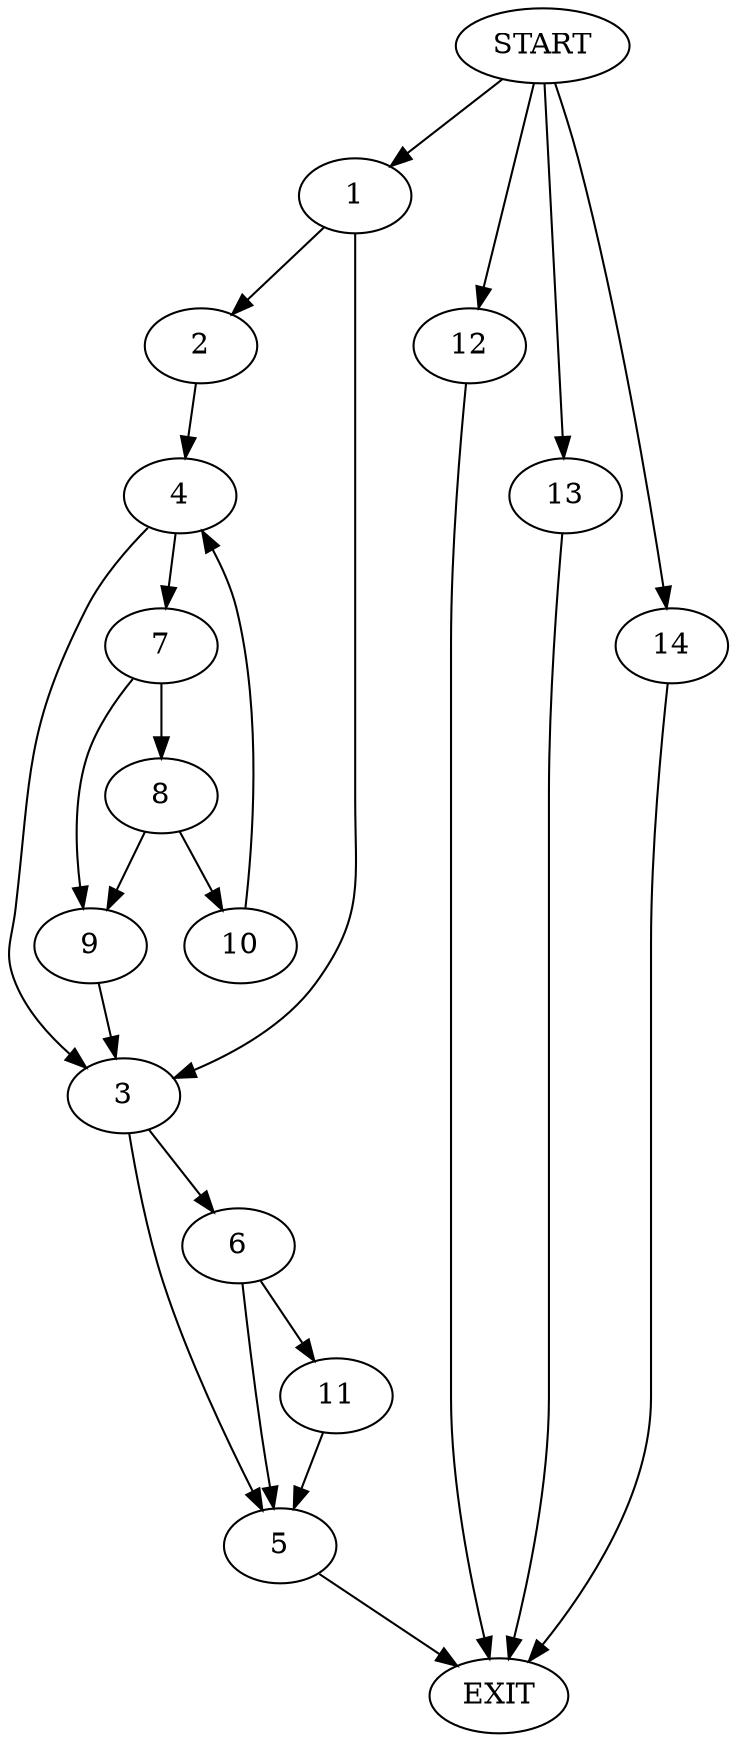 digraph {
0 [label="START"]
15 [label="EXIT"]
0 -> 1
1 -> 2
1 -> 3
2 -> 4
3 -> 5
3 -> 6
4 -> 3
4 -> 7
7 -> 8
7 -> 9
9 -> 3
8 -> 10
8 -> 9
10 -> 4
5 -> 15
6 -> 11
6 -> 5
11 -> 5
0 -> 12
12 -> 15
0 -> 13
13 -> 15
0 -> 14
14 -> 15
}
